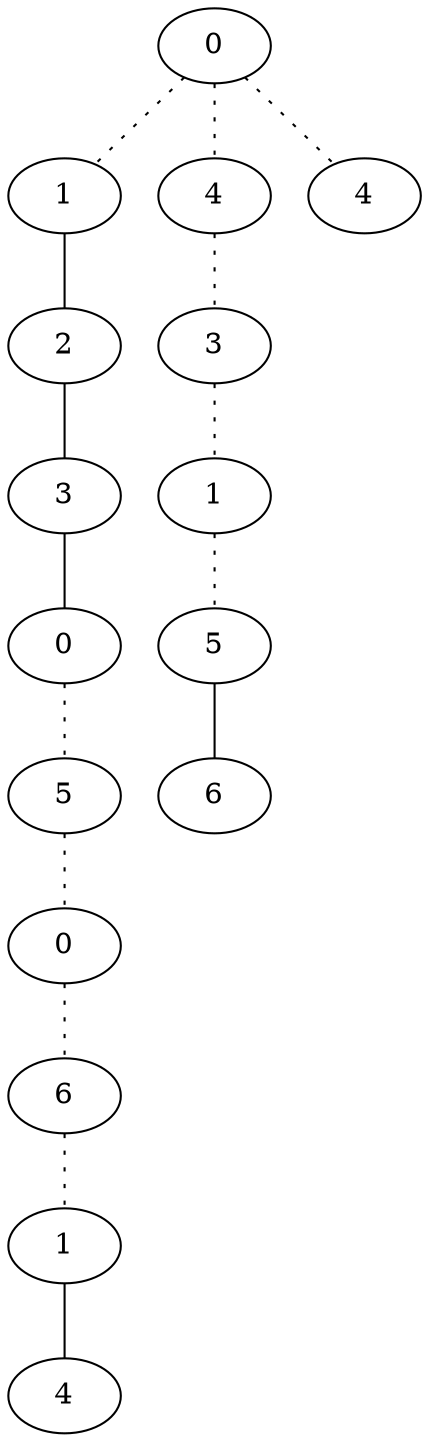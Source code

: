 graph {
a0[label=0];
a1[label=1];
a2[label=2];
a3[label=3];
a4[label=0];
a5[label=5];
a6[label=0];
a7[label=6];
a8[label=1];
a9[label=4];
a10[label=4];
a11[label=3];
a12[label=1];
a13[label=5];
a14[label=6];
a15[label=4];
a0 -- a1 [style=dotted];
a0 -- a10 [style=dotted];
a0 -- a15 [style=dotted];
a1 -- a2;
a2 -- a3;
a3 -- a4;
a4 -- a5 [style=dotted];
a5 -- a6 [style=dotted];
a6 -- a7 [style=dotted];
a7 -- a8 [style=dotted];
a8 -- a9;
a10 -- a11 [style=dotted];
a11 -- a12 [style=dotted];
a12 -- a13 [style=dotted];
a13 -- a14;
}
